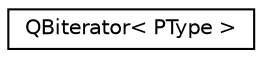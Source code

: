 digraph "Graphical Class Hierarchy"
{
 // LATEX_PDF_SIZE
  edge [fontname="Helvetica",fontsize="10",labelfontname="Helvetica",labelfontsize="10"];
  node [fontname="Helvetica",fontsize="10",shape=record];
  rankdir="LR";
  Node0 [label="QBiterator\< PType \>",height=0.2,width=0.4,color="black", fillcolor="white", style="filled",URL="$class_q_biterator.html",tooltip="A iterator class fore TreeStruct that allows for movement through the tree without changing anything ..."];
}
